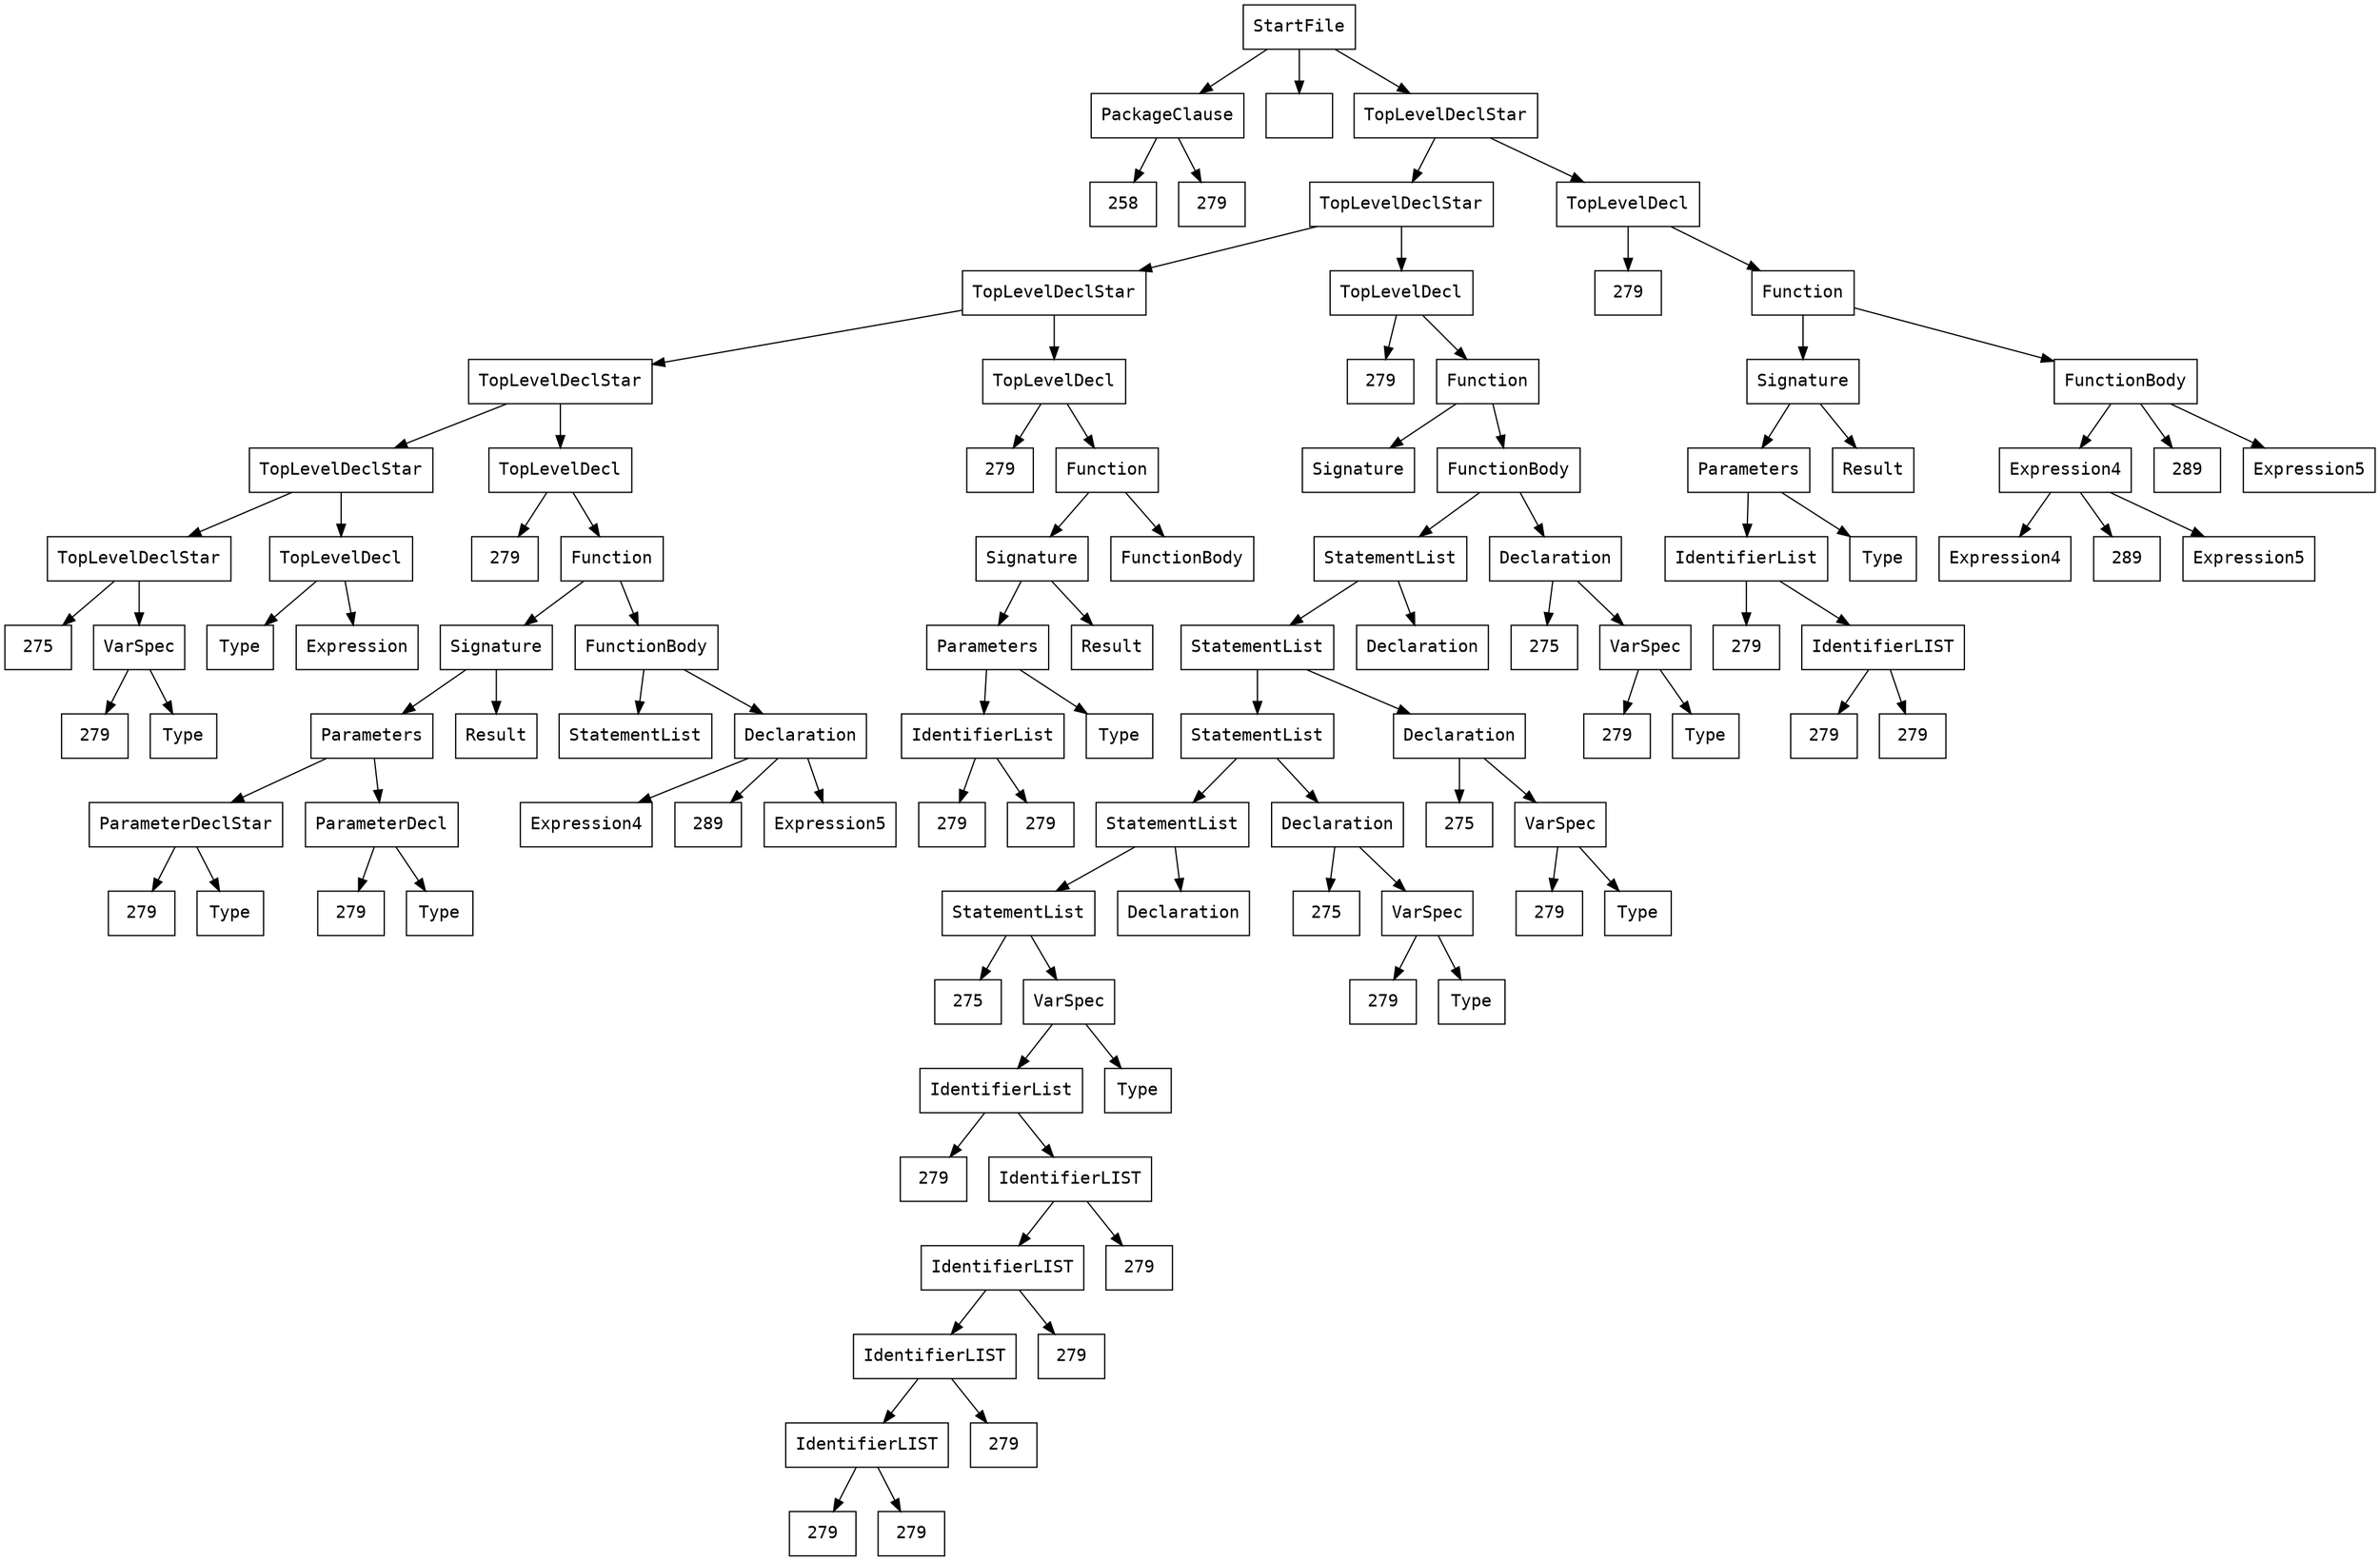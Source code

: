 digraph "src/parser.ypp"
 {
 node [fontname = courier, shape = box, colorscheme = paired6]
 edge [fontname = courier]
0 [label="StartFile"]
0->1
1 [label="PackageClause"]
1->2
2 [label="258"]
1->3
3 [label="279"]
0->4
4 [label=""]
0->5
5 [label="TopLevelDeclStar"]
5->6
6 [label="TopLevelDeclStar"]
6->7
7 [label="TopLevelDeclStar"]
7->8
8 [label="TopLevelDeclStar"]
8->9
9 [label="TopLevelDeclStar"]
9->10
10 [label="TopLevelDeclStar"]
10->11
11 [label="275"]
10->12
12 [label="VarSpec"]
12->13
13 [label="279"]
12->14
14 [label="Type"]
9->15
15 [label="TopLevelDecl"]
15->16
16 [label="Type"]
15->17
17 [label="Expression"]
8->18
18 [label="TopLevelDecl"]
18->19
19 [label="279"]
18->20
20 [label="Function"]
20->21
21 [label="Signature"]
21->22
22 [label="Parameters"]
22->23
23 [label="ParameterDeclStar"]
23->24
24 [label="279"]
23->25
25 [label="Type"]
22->26
26 [label="ParameterDecl"]
26->27
27 [label="279"]
26->28
28 [label="Type"]
21->29
29 [label="Result"]
20->30
30 [label="FunctionBody"]
30->31
31 [label="StatementList"]
30->32
32 [label="Declaration"]
32->33
33 [label="Expression4"]
32->34
34 [label="289"]
32->35
35 [label="Expression5"]
7->36
36 [label="TopLevelDecl"]
36->37
37 [label="279"]
36->38
38 [label="Function"]
38->39
39 [label="Signature"]
39->40
40 [label="Parameters"]
40->41
41 [label="IdentifierList"]
41->42
42 [label="279"]
41->43
43 [label="279"]
40->44
44 [label="Type"]
39->45
45 [label="Result"]
38->46
46 [label="FunctionBody"]
6->47
47 [label="TopLevelDecl"]
47->48
48 [label="279"]
47->49
49 [label="Function"]
49->50
50 [label="Signature"]
49->51
51 [label="FunctionBody"]
51->52
52 [label="StatementList"]
52->53
53 [label="StatementList"]
53->54
54 [label="StatementList"]
54->55
55 [label="StatementList"]
55->56
56 [label="StatementList"]
56->57
57 [label="275"]
56->58
58 [label="VarSpec"]
58->59
59 [label="IdentifierList"]
59->60
60 [label="279"]
59->61
61 [label="IdentifierLIST"]
61->62
62 [label="IdentifierLIST"]
62->63
63 [label="IdentifierLIST"]
63->64
64 [label="IdentifierLIST"]
64->65
65 [label="279"]
64->66
66 [label="279"]
63->67
67 [label="279"]
62->68
68 [label="279"]
61->69
69 [label="279"]
58->70
70 [label="Type"]
55->71
71 [label="Declaration"]
54->72
72 [label="Declaration"]
72->73
73 [label="275"]
72->74
74 [label="VarSpec"]
74->75
75 [label="279"]
74->76
76 [label="Type"]
53->77
77 [label="Declaration"]
77->78
78 [label="275"]
77->79
79 [label="VarSpec"]
79->80
80 [label="279"]
79->81
81 [label="Type"]
52->82
82 [label="Declaration"]
51->83
83 [label="Declaration"]
83->84
84 [label="275"]
83->85
85 [label="VarSpec"]
85->86
86 [label="279"]
85->87
87 [label="Type"]
5->88
88 [label="TopLevelDecl"]
88->89
89 [label="279"]
88->90
90 [label="Function"]
90->91
91 [label="Signature"]
91->92
92 [label="Parameters"]
92->93
93 [label="IdentifierList"]
93->94
94 [label="279"]
93->95
95 [label="IdentifierLIST"]
95->96
96 [label="279"]
95->97
97 [label="279"]
92->98
98 [label="Type"]
91->99
99 [label="Result"]
90->100
100 [label="FunctionBody"]
100->101
101 [label="Expression4"]
101->102
102 [label="Expression4"]
101->103
103 [label="289"]
101->104
104 [label="Expression5"]
100->105
105 [label="289"]
100->106
106 [label="Expression5"]
}
